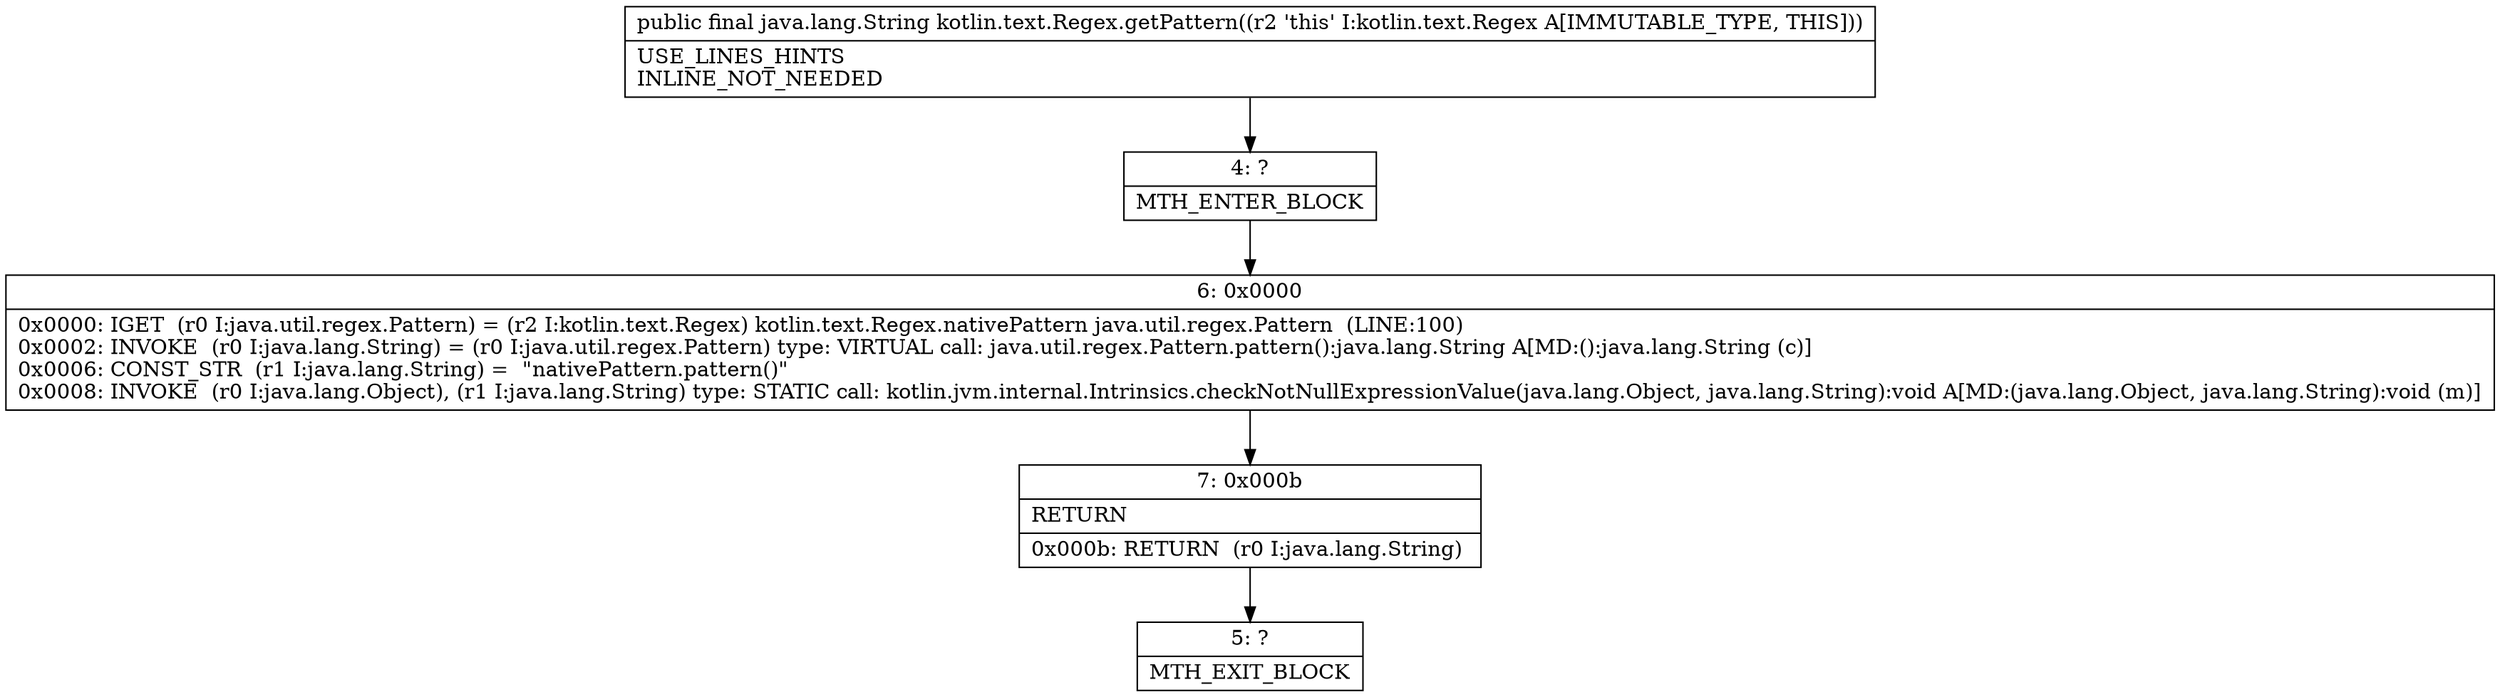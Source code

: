 digraph "CFG forkotlin.text.Regex.getPattern()Ljava\/lang\/String;" {
Node_4 [shape=record,label="{4\:\ ?|MTH_ENTER_BLOCK\l}"];
Node_6 [shape=record,label="{6\:\ 0x0000|0x0000: IGET  (r0 I:java.util.regex.Pattern) = (r2 I:kotlin.text.Regex) kotlin.text.Regex.nativePattern java.util.regex.Pattern  (LINE:100)\l0x0002: INVOKE  (r0 I:java.lang.String) = (r0 I:java.util.regex.Pattern) type: VIRTUAL call: java.util.regex.Pattern.pattern():java.lang.String A[MD:():java.lang.String (c)]\l0x0006: CONST_STR  (r1 I:java.lang.String) =  \"nativePattern.pattern()\" \l0x0008: INVOKE  (r0 I:java.lang.Object), (r1 I:java.lang.String) type: STATIC call: kotlin.jvm.internal.Intrinsics.checkNotNullExpressionValue(java.lang.Object, java.lang.String):void A[MD:(java.lang.Object, java.lang.String):void (m)]\l}"];
Node_7 [shape=record,label="{7\:\ 0x000b|RETURN\l|0x000b: RETURN  (r0 I:java.lang.String) \l}"];
Node_5 [shape=record,label="{5\:\ ?|MTH_EXIT_BLOCK\l}"];
MethodNode[shape=record,label="{public final java.lang.String kotlin.text.Regex.getPattern((r2 'this' I:kotlin.text.Regex A[IMMUTABLE_TYPE, THIS]))  | USE_LINES_HINTS\lINLINE_NOT_NEEDED\l}"];
MethodNode -> Node_4;Node_4 -> Node_6;
Node_6 -> Node_7;
Node_7 -> Node_5;
}

